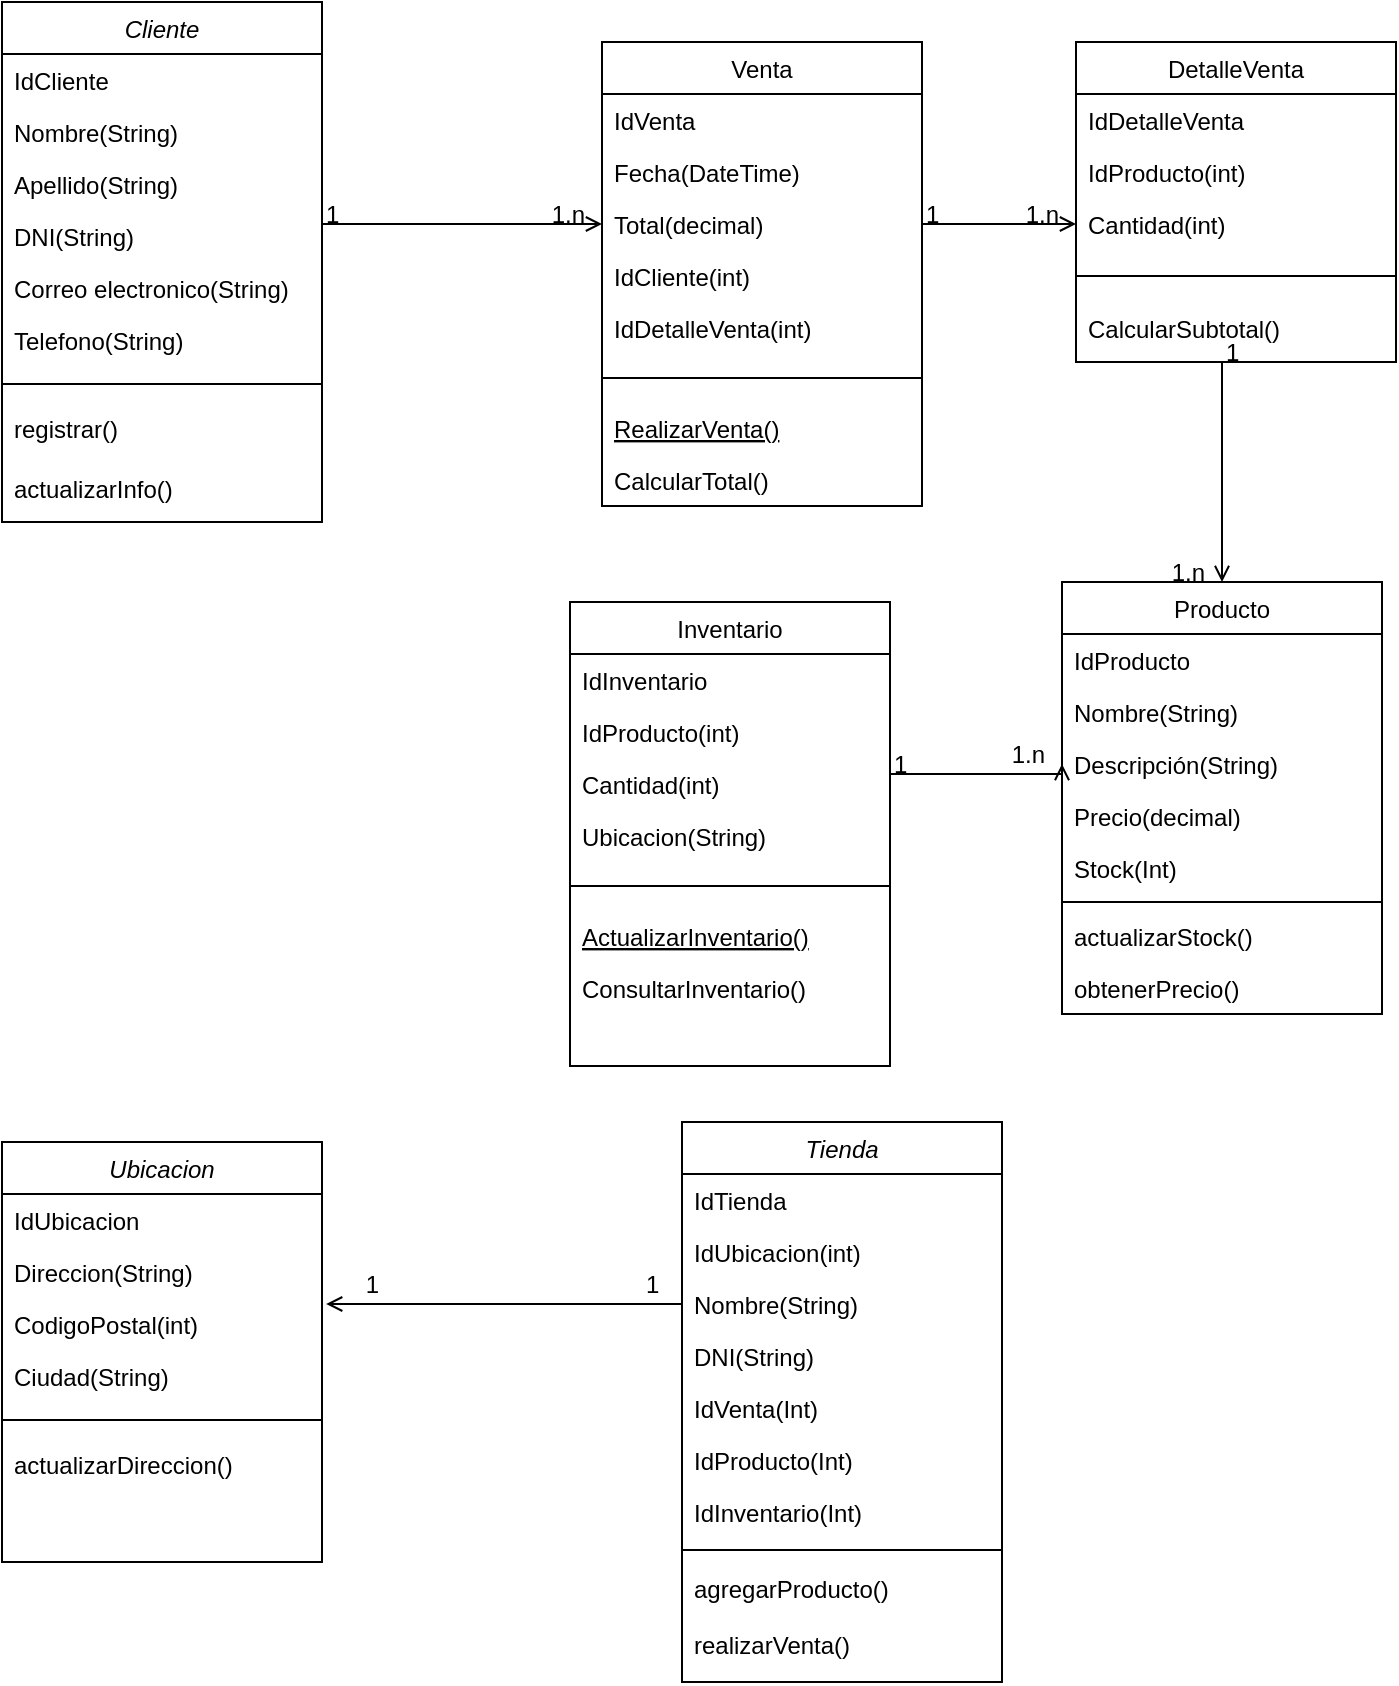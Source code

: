 <mxfile version="24.2.7" type="github">
  <diagram id="C5RBs43oDa-KdzZeNtuy" name="Page-1">
    <mxGraphModel dx="880" dy="382" grid="1" gridSize="10" guides="1" tooltips="1" connect="1" arrows="1" fold="1" page="1" pageScale="1" pageWidth="827" pageHeight="1169" math="0" shadow="0">
      <root>
        <mxCell id="WIyWlLk6GJQsqaUBKTNV-0" />
        <mxCell id="WIyWlLk6GJQsqaUBKTNV-1" parent="WIyWlLk6GJQsqaUBKTNV-0" />
        <mxCell id="zkfFHV4jXpPFQw0GAbJ--0" value="Cliente" style="swimlane;fontStyle=2;align=center;verticalAlign=top;childLayout=stackLayout;horizontal=1;startSize=26;horizontalStack=0;resizeParent=1;resizeLast=0;collapsible=1;marginBottom=0;rounded=0;shadow=0;strokeWidth=1;" parent="WIyWlLk6GJQsqaUBKTNV-1" vertex="1">
          <mxGeometry x="130" y="110" width="160" height="260" as="geometry">
            <mxRectangle x="230" y="140" width="160" height="26" as="alternateBounds" />
          </mxGeometry>
        </mxCell>
        <mxCell id="zkfFHV4jXpPFQw0GAbJ--1" value="IdCliente" style="text;align=left;verticalAlign=top;spacingLeft=4;spacingRight=4;overflow=hidden;rotatable=0;points=[[0,0.5],[1,0.5]];portConstraint=eastwest;" parent="zkfFHV4jXpPFQw0GAbJ--0" vertex="1">
          <mxGeometry y="26" width="160" height="26" as="geometry" />
        </mxCell>
        <mxCell id="zkfFHV4jXpPFQw0GAbJ--2" value="Nombre(String)" style="text;align=left;verticalAlign=top;spacingLeft=4;spacingRight=4;overflow=hidden;rotatable=0;points=[[0,0.5],[1,0.5]];portConstraint=eastwest;rounded=0;shadow=0;html=0;" parent="zkfFHV4jXpPFQw0GAbJ--0" vertex="1">
          <mxGeometry y="52" width="160" height="26" as="geometry" />
        </mxCell>
        <mxCell id="zkfFHV4jXpPFQw0GAbJ--3" value="Apellido(String)" style="text;align=left;verticalAlign=top;spacingLeft=4;spacingRight=4;overflow=hidden;rotatable=0;points=[[0,0.5],[1,0.5]];portConstraint=eastwest;rounded=0;shadow=0;html=0;" parent="zkfFHV4jXpPFQw0GAbJ--0" vertex="1">
          <mxGeometry y="78" width="160" height="26" as="geometry" />
        </mxCell>
        <mxCell id="BEHAMYCZaNhqWxbmzdet-0" value="DNI(String)" style="text;align=left;verticalAlign=top;spacingLeft=4;spacingRight=4;overflow=hidden;rotatable=0;points=[[0,0.5],[1,0.5]];portConstraint=eastwest;rounded=0;shadow=0;html=0;" vertex="1" parent="zkfFHV4jXpPFQw0GAbJ--0">
          <mxGeometry y="104" width="160" height="26" as="geometry" />
        </mxCell>
        <mxCell id="BEHAMYCZaNhqWxbmzdet-1" value="Correo electronico(String)" style="text;align=left;verticalAlign=top;spacingLeft=4;spacingRight=4;overflow=hidden;rotatable=0;points=[[0,0.5],[1,0.5]];portConstraint=eastwest;rounded=0;shadow=0;html=0;" vertex="1" parent="zkfFHV4jXpPFQw0GAbJ--0">
          <mxGeometry y="130" width="160" height="26" as="geometry" />
        </mxCell>
        <mxCell id="BEHAMYCZaNhqWxbmzdet-2" value="Telefono(String)" style="text;align=left;verticalAlign=top;spacingLeft=4;spacingRight=4;overflow=hidden;rotatable=0;points=[[0,0.5],[1,0.5]];portConstraint=eastwest;rounded=0;shadow=0;html=0;" vertex="1" parent="zkfFHV4jXpPFQw0GAbJ--0">
          <mxGeometry y="156" width="160" height="26" as="geometry" />
        </mxCell>
        <mxCell id="zkfFHV4jXpPFQw0GAbJ--4" value="" style="line;html=1;strokeWidth=1;align=left;verticalAlign=middle;spacingTop=-1;spacingLeft=3;spacingRight=3;rotatable=0;labelPosition=right;points=[];portConstraint=eastwest;" parent="zkfFHV4jXpPFQw0GAbJ--0" vertex="1">
          <mxGeometry y="182" width="160" height="18" as="geometry" />
        </mxCell>
        <mxCell id="zkfFHV4jXpPFQw0GAbJ--5" value="registrar()" style="text;align=left;verticalAlign=top;spacingLeft=4;spacingRight=4;overflow=hidden;rotatable=0;points=[[0,0.5],[1,0.5]];portConstraint=eastwest;" parent="zkfFHV4jXpPFQw0GAbJ--0" vertex="1">
          <mxGeometry y="200" width="160" height="30" as="geometry" />
        </mxCell>
        <mxCell id="BEHAMYCZaNhqWxbmzdet-3" value="actualizarInfo()" style="text;align=left;verticalAlign=top;spacingLeft=4;spacingRight=4;overflow=hidden;rotatable=0;points=[[0,0.5],[1,0.5]];portConstraint=eastwest;" vertex="1" parent="zkfFHV4jXpPFQw0GAbJ--0">
          <mxGeometry y="230" width="160" height="30" as="geometry" />
        </mxCell>
        <mxCell id="zkfFHV4jXpPFQw0GAbJ--6" value="Venta" style="swimlane;fontStyle=0;align=center;verticalAlign=top;childLayout=stackLayout;horizontal=1;startSize=26;horizontalStack=0;resizeParent=1;resizeLast=0;collapsible=1;marginBottom=0;rounded=0;shadow=0;strokeWidth=1;" parent="WIyWlLk6GJQsqaUBKTNV-1" vertex="1">
          <mxGeometry x="430" y="130" width="160" height="232" as="geometry">
            <mxRectangle x="130" y="380" width="160" height="26" as="alternateBounds" />
          </mxGeometry>
        </mxCell>
        <mxCell id="zkfFHV4jXpPFQw0GAbJ--7" value="IdVenta" style="text;align=left;verticalAlign=top;spacingLeft=4;spacingRight=4;overflow=hidden;rotatable=0;points=[[0,0.5],[1,0.5]];portConstraint=eastwest;" parent="zkfFHV4jXpPFQw0GAbJ--6" vertex="1">
          <mxGeometry y="26" width="160" height="26" as="geometry" />
        </mxCell>
        <mxCell id="zkfFHV4jXpPFQw0GAbJ--8" value="Fecha(DateTime)" style="text;align=left;verticalAlign=top;spacingLeft=4;spacingRight=4;overflow=hidden;rotatable=0;points=[[0,0.5],[1,0.5]];portConstraint=eastwest;rounded=0;shadow=0;html=0;" parent="zkfFHV4jXpPFQw0GAbJ--6" vertex="1">
          <mxGeometry y="52" width="160" height="26" as="geometry" />
        </mxCell>
        <mxCell id="BEHAMYCZaNhqWxbmzdet-4" value="Total(decimal)" style="text;align=left;verticalAlign=top;spacingLeft=4;spacingRight=4;overflow=hidden;rotatable=0;points=[[0,0.5],[1,0.5]];portConstraint=eastwest;rounded=0;shadow=0;html=0;" vertex="1" parent="zkfFHV4jXpPFQw0GAbJ--6">
          <mxGeometry y="78" width="160" height="26" as="geometry" />
        </mxCell>
        <mxCell id="BEHAMYCZaNhqWxbmzdet-5" value="IdCliente(int)" style="text;align=left;verticalAlign=top;spacingLeft=4;spacingRight=4;overflow=hidden;rotatable=0;points=[[0,0.5],[1,0.5]];portConstraint=eastwest;rounded=0;shadow=0;html=0;" vertex="1" parent="zkfFHV4jXpPFQw0GAbJ--6">
          <mxGeometry y="104" width="160" height="26" as="geometry" />
        </mxCell>
        <mxCell id="BEHAMYCZaNhqWxbmzdet-6" value="IdDetalleVenta(int)" style="text;align=left;verticalAlign=top;spacingLeft=4;spacingRight=4;overflow=hidden;rotatable=0;points=[[0,0.5],[1,0.5]];portConstraint=eastwest;rounded=0;shadow=0;html=0;" vertex="1" parent="zkfFHV4jXpPFQw0GAbJ--6">
          <mxGeometry y="130" width="160" height="26" as="geometry" />
        </mxCell>
        <mxCell id="zkfFHV4jXpPFQw0GAbJ--9" value="" style="line;html=1;strokeWidth=1;align=left;verticalAlign=middle;spacingTop=-1;spacingLeft=3;spacingRight=3;rotatable=0;labelPosition=right;points=[];portConstraint=eastwest;" parent="zkfFHV4jXpPFQw0GAbJ--6" vertex="1">
          <mxGeometry y="156" width="160" height="24" as="geometry" />
        </mxCell>
        <mxCell id="zkfFHV4jXpPFQw0GAbJ--10" value="RealizarVenta()" style="text;align=left;verticalAlign=top;spacingLeft=4;spacingRight=4;overflow=hidden;rotatable=0;points=[[0,0.5],[1,0.5]];portConstraint=eastwest;fontStyle=4" parent="zkfFHV4jXpPFQw0GAbJ--6" vertex="1">
          <mxGeometry y="180" width="160" height="26" as="geometry" />
        </mxCell>
        <mxCell id="zkfFHV4jXpPFQw0GAbJ--11" value="CalcularTotal()" style="text;align=left;verticalAlign=top;spacingLeft=4;spacingRight=4;overflow=hidden;rotatable=0;points=[[0,0.5],[1,0.5]];portConstraint=eastwest;" parent="zkfFHV4jXpPFQw0GAbJ--6" vertex="1">
          <mxGeometry y="206" width="160" height="26" as="geometry" />
        </mxCell>
        <mxCell id="zkfFHV4jXpPFQw0GAbJ--13" value="DetalleVenta" style="swimlane;fontStyle=0;align=center;verticalAlign=top;childLayout=stackLayout;horizontal=1;startSize=26;horizontalStack=0;resizeParent=1;resizeLast=0;collapsible=1;marginBottom=0;rounded=0;shadow=0;strokeWidth=1;" parent="WIyWlLk6GJQsqaUBKTNV-1" vertex="1">
          <mxGeometry x="667" y="130" width="160" height="160" as="geometry">
            <mxRectangle x="340" y="380" width="170" height="26" as="alternateBounds" />
          </mxGeometry>
        </mxCell>
        <mxCell id="zkfFHV4jXpPFQw0GAbJ--14" value="IdDetalleVenta" style="text;align=left;verticalAlign=top;spacingLeft=4;spacingRight=4;overflow=hidden;rotatable=0;points=[[0,0.5],[1,0.5]];portConstraint=eastwest;" parent="zkfFHV4jXpPFQw0GAbJ--13" vertex="1">
          <mxGeometry y="26" width="160" height="26" as="geometry" />
        </mxCell>
        <mxCell id="BEHAMYCZaNhqWxbmzdet-7" value="IdProducto(int)" style="text;align=left;verticalAlign=top;spacingLeft=4;spacingRight=4;overflow=hidden;rotatable=0;points=[[0,0.5],[1,0.5]];portConstraint=eastwest;" vertex="1" parent="zkfFHV4jXpPFQw0GAbJ--13">
          <mxGeometry y="52" width="160" height="26" as="geometry" />
        </mxCell>
        <mxCell id="BEHAMYCZaNhqWxbmzdet-8" value="Cantidad(int)" style="text;align=left;verticalAlign=top;spacingLeft=4;spacingRight=4;overflow=hidden;rotatable=0;points=[[0,0.5],[1,0.5]];portConstraint=eastwest;" vertex="1" parent="zkfFHV4jXpPFQw0GAbJ--13">
          <mxGeometry y="78" width="160" height="26" as="geometry" />
        </mxCell>
        <mxCell id="zkfFHV4jXpPFQw0GAbJ--15" value="" style="line;html=1;strokeWidth=1;align=left;verticalAlign=middle;spacingTop=-1;spacingLeft=3;spacingRight=3;rotatable=0;labelPosition=right;points=[];portConstraint=eastwest;" parent="zkfFHV4jXpPFQw0GAbJ--13" vertex="1">
          <mxGeometry y="104" width="160" height="26" as="geometry" />
        </mxCell>
        <mxCell id="BEHAMYCZaNhqWxbmzdet-9" value="CalcularSubtotal()" style="text;align=left;verticalAlign=top;spacingLeft=4;spacingRight=4;overflow=hidden;rotatable=0;points=[[0,0.5],[1,0.5]];portConstraint=eastwest;" vertex="1" parent="zkfFHV4jXpPFQw0GAbJ--13">
          <mxGeometry y="130" width="160" height="26" as="geometry" />
        </mxCell>
        <mxCell id="zkfFHV4jXpPFQw0GAbJ--26" value="" style="endArrow=open;shadow=0;strokeWidth=1;rounded=0;curved=0;endFill=1;edgeStyle=elbowEdgeStyle;elbow=vertical;entryX=0;entryY=0.5;entryDx=0;entryDy=0;" parent="WIyWlLk6GJQsqaUBKTNV-1" source="zkfFHV4jXpPFQw0GAbJ--0" target="BEHAMYCZaNhqWxbmzdet-4" edge="1">
          <mxGeometry x="0.5" y="41" relative="1" as="geometry">
            <mxPoint x="380" y="192" as="sourcePoint" />
            <mxPoint x="540" y="192" as="targetPoint" />
            <mxPoint x="-40" y="32" as="offset" />
          </mxGeometry>
        </mxCell>
        <mxCell id="zkfFHV4jXpPFQw0GAbJ--27" value="1" style="resizable=0;align=left;verticalAlign=bottom;labelBackgroundColor=none;fontSize=12;" parent="zkfFHV4jXpPFQw0GAbJ--26" connectable="0" vertex="1">
          <mxGeometry x="-1" relative="1" as="geometry">
            <mxPoint y="4" as="offset" />
          </mxGeometry>
        </mxCell>
        <mxCell id="zkfFHV4jXpPFQw0GAbJ--28" value="1.n" style="resizable=0;align=right;verticalAlign=bottom;labelBackgroundColor=none;fontSize=12;" parent="zkfFHV4jXpPFQw0GAbJ--26" connectable="0" vertex="1">
          <mxGeometry x="1" relative="1" as="geometry">
            <mxPoint x="-7" y="4" as="offset" />
          </mxGeometry>
        </mxCell>
        <mxCell id="BEHAMYCZaNhqWxbmzdet-10" value="Inventario" style="swimlane;fontStyle=0;align=center;verticalAlign=top;childLayout=stackLayout;horizontal=1;startSize=26;horizontalStack=0;resizeParent=1;resizeLast=0;collapsible=1;marginBottom=0;rounded=0;shadow=0;strokeWidth=1;" vertex="1" parent="WIyWlLk6GJQsqaUBKTNV-1">
          <mxGeometry x="414" y="410" width="160" height="232" as="geometry">
            <mxRectangle x="130" y="380" width="160" height="26" as="alternateBounds" />
          </mxGeometry>
        </mxCell>
        <mxCell id="BEHAMYCZaNhqWxbmzdet-11" value="IdInventario" style="text;align=left;verticalAlign=top;spacingLeft=4;spacingRight=4;overflow=hidden;rotatable=0;points=[[0,0.5],[1,0.5]];portConstraint=eastwest;" vertex="1" parent="BEHAMYCZaNhqWxbmzdet-10">
          <mxGeometry y="26" width="160" height="26" as="geometry" />
        </mxCell>
        <mxCell id="BEHAMYCZaNhqWxbmzdet-12" value="IdProducto(int)" style="text;align=left;verticalAlign=top;spacingLeft=4;spacingRight=4;overflow=hidden;rotatable=0;points=[[0,0.5],[1,0.5]];portConstraint=eastwest;rounded=0;shadow=0;html=0;" vertex="1" parent="BEHAMYCZaNhqWxbmzdet-10">
          <mxGeometry y="52" width="160" height="26" as="geometry" />
        </mxCell>
        <mxCell id="BEHAMYCZaNhqWxbmzdet-13" value="Cantidad(int)" style="text;align=left;verticalAlign=top;spacingLeft=4;spacingRight=4;overflow=hidden;rotatable=0;points=[[0,0.5],[1,0.5]];portConstraint=eastwest;rounded=0;shadow=0;html=0;" vertex="1" parent="BEHAMYCZaNhqWxbmzdet-10">
          <mxGeometry y="78" width="160" height="26" as="geometry" />
        </mxCell>
        <mxCell id="BEHAMYCZaNhqWxbmzdet-14" value="Ubicacion(String)" style="text;align=left;verticalAlign=top;spacingLeft=4;spacingRight=4;overflow=hidden;rotatable=0;points=[[0,0.5],[1,0.5]];portConstraint=eastwest;rounded=0;shadow=0;html=0;" vertex="1" parent="BEHAMYCZaNhqWxbmzdet-10">
          <mxGeometry y="104" width="160" height="26" as="geometry" />
        </mxCell>
        <mxCell id="BEHAMYCZaNhqWxbmzdet-16" value="" style="line;html=1;strokeWidth=1;align=left;verticalAlign=middle;spacingTop=-1;spacingLeft=3;spacingRight=3;rotatable=0;labelPosition=right;points=[];portConstraint=eastwest;" vertex="1" parent="BEHAMYCZaNhqWxbmzdet-10">
          <mxGeometry y="130" width="160" height="24" as="geometry" />
        </mxCell>
        <mxCell id="BEHAMYCZaNhqWxbmzdet-17" value="ActualizarInventario()" style="text;align=left;verticalAlign=top;spacingLeft=4;spacingRight=4;overflow=hidden;rotatable=0;points=[[0,0.5],[1,0.5]];portConstraint=eastwest;fontStyle=4" vertex="1" parent="BEHAMYCZaNhqWxbmzdet-10">
          <mxGeometry y="154" width="160" height="26" as="geometry" />
        </mxCell>
        <mxCell id="BEHAMYCZaNhqWxbmzdet-18" value="ConsultarInventario()" style="text;align=left;verticalAlign=top;spacingLeft=4;spacingRight=4;overflow=hidden;rotatable=0;points=[[0,0.5],[1,0.5]];portConstraint=eastwest;" vertex="1" parent="BEHAMYCZaNhqWxbmzdet-10">
          <mxGeometry y="180" width="160" height="26" as="geometry" />
        </mxCell>
        <mxCell id="BEHAMYCZaNhqWxbmzdet-25" value="Producto" style="swimlane;fontStyle=0;align=center;verticalAlign=top;childLayout=stackLayout;horizontal=1;startSize=26;horizontalStack=0;resizeParent=1;resizeLast=0;collapsible=1;marginBottom=0;rounded=0;shadow=0;strokeWidth=1;" vertex="1" parent="WIyWlLk6GJQsqaUBKTNV-1">
          <mxGeometry x="660" y="400" width="160" height="216" as="geometry">
            <mxRectangle x="550" y="140" width="160" height="26" as="alternateBounds" />
          </mxGeometry>
        </mxCell>
        <mxCell id="BEHAMYCZaNhqWxbmzdet-26" value="IdProducto" style="text;align=left;verticalAlign=top;spacingLeft=4;spacingRight=4;overflow=hidden;rotatable=0;points=[[0,0.5],[1,0.5]];portConstraint=eastwest;" vertex="1" parent="BEHAMYCZaNhqWxbmzdet-25">
          <mxGeometry y="26" width="160" height="26" as="geometry" />
        </mxCell>
        <mxCell id="BEHAMYCZaNhqWxbmzdet-27" value="Nombre(String)" style="text;align=left;verticalAlign=top;spacingLeft=4;spacingRight=4;overflow=hidden;rotatable=0;points=[[0,0.5],[1,0.5]];portConstraint=eastwest;rounded=0;shadow=0;html=0;" vertex="1" parent="BEHAMYCZaNhqWxbmzdet-25">
          <mxGeometry y="52" width="160" height="26" as="geometry" />
        </mxCell>
        <mxCell id="BEHAMYCZaNhqWxbmzdet-28" value="Descripción(String)" style="text;align=left;verticalAlign=top;spacingLeft=4;spacingRight=4;overflow=hidden;rotatable=0;points=[[0,0.5],[1,0.5]];portConstraint=eastwest;rounded=0;shadow=0;html=0;" vertex="1" parent="BEHAMYCZaNhqWxbmzdet-25">
          <mxGeometry y="78" width="160" height="26" as="geometry" />
        </mxCell>
        <mxCell id="BEHAMYCZaNhqWxbmzdet-29" value="Precio(decimal)" style="text;align=left;verticalAlign=top;spacingLeft=4;spacingRight=4;overflow=hidden;rotatable=0;points=[[0,0.5],[1,0.5]];portConstraint=eastwest;rounded=0;shadow=0;html=0;" vertex="1" parent="BEHAMYCZaNhqWxbmzdet-25">
          <mxGeometry y="104" width="160" height="26" as="geometry" />
        </mxCell>
        <mxCell id="BEHAMYCZaNhqWxbmzdet-30" value="Stock(Int)" style="text;align=left;verticalAlign=top;spacingLeft=4;spacingRight=4;overflow=hidden;rotatable=0;points=[[0,0.5],[1,0.5]];portConstraint=eastwest;rounded=0;shadow=0;html=0;" vertex="1" parent="BEHAMYCZaNhqWxbmzdet-25">
          <mxGeometry y="130" width="160" height="26" as="geometry" />
        </mxCell>
        <mxCell id="BEHAMYCZaNhqWxbmzdet-31" value="" style="line;html=1;strokeWidth=1;align=left;verticalAlign=middle;spacingTop=-1;spacingLeft=3;spacingRight=3;rotatable=0;labelPosition=right;points=[];portConstraint=eastwest;" vertex="1" parent="BEHAMYCZaNhqWxbmzdet-25">
          <mxGeometry y="156" width="160" height="8" as="geometry" />
        </mxCell>
        <mxCell id="BEHAMYCZaNhqWxbmzdet-32" value="actualizarStock()" style="text;align=left;verticalAlign=top;spacingLeft=4;spacingRight=4;overflow=hidden;rotatable=0;points=[[0,0.5],[1,0.5]];portConstraint=eastwest;" vertex="1" parent="BEHAMYCZaNhqWxbmzdet-25">
          <mxGeometry y="164" width="160" height="26" as="geometry" />
        </mxCell>
        <mxCell id="BEHAMYCZaNhqWxbmzdet-33" value="obtenerPrecio()" style="text;align=left;verticalAlign=top;spacingLeft=4;spacingRight=4;overflow=hidden;rotatable=0;points=[[0,0.5],[1,0.5]];portConstraint=eastwest;" vertex="1" parent="BEHAMYCZaNhqWxbmzdet-25">
          <mxGeometry y="190" width="160" height="26" as="geometry" />
        </mxCell>
        <mxCell id="BEHAMYCZaNhqWxbmzdet-34" value="" style="endArrow=open;shadow=0;strokeWidth=1;rounded=0;curved=0;endFill=1;edgeStyle=elbowEdgeStyle;elbow=vertical;entryX=0;entryY=0.5;entryDx=0;entryDy=0;exitX=1;exitY=0.5;exitDx=0;exitDy=0;" edge="1" parent="WIyWlLk6GJQsqaUBKTNV-1" source="BEHAMYCZaNhqWxbmzdet-4" target="BEHAMYCZaNhqWxbmzdet-8">
          <mxGeometry x="0.5" y="41" relative="1" as="geometry">
            <mxPoint x="610" y="330" as="sourcePoint" />
            <mxPoint x="750" y="330" as="targetPoint" />
            <mxPoint x="-40" y="32" as="offset" />
          </mxGeometry>
        </mxCell>
        <mxCell id="BEHAMYCZaNhqWxbmzdet-35" value="1" style="resizable=0;align=left;verticalAlign=bottom;labelBackgroundColor=none;fontSize=12;" connectable="0" vertex="1" parent="BEHAMYCZaNhqWxbmzdet-34">
          <mxGeometry x="-1" relative="1" as="geometry">
            <mxPoint y="4" as="offset" />
          </mxGeometry>
        </mxCell>
        <mxCell id="BEHAMYCZaNhqWxbmzdet-36" value="1.n" style="resizable=0;align=right;verticalAlign=bottom;labelBackgroundColor=none;fontSize=12;" connectable="0" vertex="1" parent="BEHAMYCZaNhqWxbmzdet-34">
          <mxGeometry x="1" relative="1" as="geometry">
            <mxPoint x="-7" y="4" as="offset" />
          </mxGeometry>
        </mxCell>
        <mxCell id="BEHAMYCZaNhqWxbmzdet-37" value="" style="endArrow=open;shadow=0;strokeWidth=1;rounded=0;curved=0;endFill=1;edgeStyle=elbowEdgeStyle;elbow=vertical;entryX=0.5;entryY=0;entryDx=0;entryDy=0;" edge="1" parent="WIyWlLk6GJQsqaUBKTNV-1" target="BEHAMYCZaNhqWxbmzdet-25">
          <mxGeometry x="0.5" y="41" relative="1" as="geometry">
            <mxPoint x="740" y="290" as="sourcePoint" />
            <mxPoint x="677" y="231" as="targetPoint" />
            <mxPoint x="-40" y="32" as="offset" />
          </mxGeometry>
        </mxCell>
        <mxCell id="BEHAMYCZaNhqWxbmzdet-38" value="1" style="resizable=0;align=left;verticalAlign=bottom;labelBackgroundColor=none;fontSize=12;" connectable="0" vertex="1" parent="BEHAMYCZaNhqWxbmzdet-37">
          <mxGeometry x="-1" relative="1" as="geometry">
            <mxPoint y="4" as="offset" />
          </mxGeometry>
        </mxCell>
        <mxCell id="BEHAMYCZaNhqWxbmzdet-39" value="1.n" style="resizable=0;align=right;verticalAlign=bottom;labelBackgroundColor=none;fontSize=12;" connectable="0" vertex="1" parent="BEHAMYCZaNhqWxbmzdet-37">
          <mxGeometry x="1" relative="1" as="geometry">
            <mxPoint x="-7" y="4" as="offset" />
          </mxGeometry>
        </mxCell>
        <mxCell id="BEHAMYCZaNhqWxbmzdet-40" value="" style="endArrow=open;shadow=0;strokeWidth=1;rounded=0;curved=0;endFill=1;edgeStyle=elbowEdgeStyle;elbow=vertical;entryX=0;entryY=0.5;entryDx=0;entryDy=0;exitX=1;exitY=0.5;exitDx=0;exitDy=0;" edge="1" parent="WIyWlLk6GJQsqaUBKTNV-1" source="BEHAMYCZaNhqWxbmzdet-13" target="BEHAMYCZaNhqWxbmzdet-28">
          <mxGeometry x="0.5" y="41" relative="1" as="geometry">
            <mxPoint x="510" y="450" as="sourcePoint" />
            <mxPoint x="510" y="560" as="targetPoint" />
            <mxPoint x="-40" y="32" as="offset" />
          </mxGeometry>
        </mxCell>
        <mxCell id="BEHAMYCZaNhqWxbmzdet-41" value="1" style="resizable=0;align=left;verticalAlign=bottom;labelBackgroundColor=none;fontSize=12;" connectable="0" vertex="1" parent="BEHAMYCZaNhqWxbmzdet-40">
          <mxGeometry x="-1" relative="1" as="geometry">
            <mxPoint y="-1" as="offset" />
          </mxGeometry>
        </mxCell>
        <mxCell id="BEHAMYCZaNhqWxbmzdet-42" value="1.n" style="resizable=0;align=right;verticalAlign=bottom;labelBackgroundColor=none;fontSize=12;" connectable="0" vertex="1" parent="BEHAMYCZaNhqWxbmzdet-40">
          <mxGeometry x="1" relative="1" as="geometry">
            <mxPoint x="-7" y="4" as="offset" />
          </mxGeometry>
        </mxCell>
        <mxCell id="BEHAMYCZaNhqWxbmzdet-43" value="Tienda" style="swimlane;fontStyle=2;align=center;verticalAlign=top;childLayout=stackLayout;horizontal=1;startSize=26;horizontalStack=0;resizeParent=1;resizeLast=0;collapsible=1;marginBottom=0;rounded=0;shadow=0;strokeWidth=1;" vertex="1" parent="WIyWlLk6GJQsqaUBKTNV-1">
          <mxGeometry x="470" y="670" width="160" height="280" as="geometry">
            <mxRectangle x="230" y="140" width="160" height="26" as="alternateBounds" />
          </mxGeometry>
        </mxCell>
        <mxCell id="BEHAMYCZaNhqWxbmzdet-44" value="IdTienda" style="text;align=left;verticalAlign=top;spacingLeft=4;spacingRight=4;overflow=hidden;rotatable=0;points=[[0,0.5],[1,0.5]];portConstraint=eastwest;" vertex="1" parent="BEHAMYCZaNhqWxbmzdet-43">
          <mxGeometry y="26" width="160" height="26" as="geometry" />
        </mxCell>
        <mxCell id="BEHAMYCZaNhqWxbmzdet-45" value="IdUbicacion(int)" style="text;align=left;verticalAlign=top;spacingLeft=4;spacingRight=4;overflow=hidden;rotatable=0;points=[[0,0.5],[1,0.5]];portConstraint=eastwest;rounded=0;shadow=0;html=0;" vertex="1" parent="BEHAMYCZaNhqWxbmzdet-43">
          <mxGeometry y="52" width="160" height="26" as="geometry" />
        </mxCell>
        <mxCell id="BEHAMYCZaNhqWxbmzdet-46" value="Nombre(String)" style="text;align=left;verticalAlign=top;spacingLeft=4;spacingRight=4;overflow=hidden;rotatable=0;points=[[0,0.5],[1,0.5]];portConstraint=eastwest;rounded=0;shadow=0;html=0;" vertex="1" parent="BEHAMYCZaNhqWxbmzdet-43">
          <mxGeometry y="78" width="160" height="26" as="geometry" />
        </mxCell>
        <mxCell id="BEHAMYCZaNhqWxbmzdet-47" value="DNI(String)" style="text;align=left;verticalAlign=top;spacingLeft=4;spacingRight=4;overflow=hidden;rotatable=0;points=[[0,0.5],[1,0.5]];portConstraint=eastwest;rounded=0;shadow=0;html=0;" vertex="1" parent="BEHAMYCZaNhqWxbmzdet-43">
          <mxGeometry y="104" width="160" height="26" as="geometry" />
        </mxCell>
        <mxCell id="BEHAMYCZaNhqWxbmzdet-66" value="IdVenta(Int)" style="text;align=left;verticalAlign=top;spacingLeft=4;spacingRight=4;overflow=hidden;rotatable=0;points=[[0,0.5],[1,0.5]];portConstraint=eastwest;rounded=0;shadow=0;html=0;" vertex="1" parent="BEHAMYCZaNhqWxbmzdet-43">
          <mxGeometry y="130" width="160" height="26" as="geometry" />
        </mxCell>
        <mxCell id="BEHAMYCZaNhqWxbmzdet-67" value="IdProducto(Int)" style="text;align=left;verticalAlign=top;spacingLeft=4;spacingRight=4;overflow=hidden;rotatable=0;points=[[0,0.5],[1,0.5]];portConstraint=eastwest;rounded=0;shadow=0;html=0;" vertex="1" parent="BEHAMYCZaNhqWxbmzdet-43">
          <mxGeometry y="156" width="160" height="26" as="geometry" />
        </mxCell>
        <mxCell id="BEHAMYCZaNhqWxbmzdet-68" value="IdInventario(Int)" style="text;align=left;verticalAlign=top;spacingLeft=4;spacingRight=4;overflow=hidden;rotatable=0;points=[[0,0.5],[1,0.5]];portConstraint=eastwest;rounded=0;shadow=0;html=0;" vertex="1" parent="BEHAMYCZaNhqWxbmzdet-43">
          <mxGeometry y="182" width="160" height="26" as="geometry" />
        </mxCell>
        <mxCell id="BEHAMYCZaNhqWxbmzdet-50" value="" style="line;html=1;strokeWidth=1;align=left;verticalAlign=middle;spacingTop=-1;spacingLeft=3;spacingRight=3;rotatable=0;labelPosition=right;points=[];portConstraint=eastwest;" vertex="1" parent="BEHAMYCZaNhqWxbmzdet-43">
          <mxGeometry y="208" width="160" height="12" as="geometry" />
        </mxCell>
        <mxCell id="BEHAMYCZaNhqWxbmzdet-51" value="agregarProducto()" style="text;align=left;verticalAlign=top;spacingLeft=4;spacingRight=4;overflow=hidden;rotatable=0;points=[[0,0.5],[1,0.5]];portConstraint=eastwest;" vertex="1" parent="BEHAMYCZaNhqWxbmzdet-43">
          <mxGeometry y="220" width="160" height="28" as="geometry" />
        </mxCell>
        <mxCell id="BEHAMYCZaNhqWxbmzdet-52" value="realizarVenta()" style="text;align=left;verticalAlign=top;spacingLeft=4;spacingRight=4;overflow=hidden;rotatable=0;points=[[0,0.5],[1,0.5]];portConstraint=eastwest;" vertex="1" parent="BEHAMYCZaNhqWxbmzdet-43">
          <mxGeometry y="248" width="160" height="30" as="geometry" />
        </mxCell>
        <mxCell id="BEHAMYCZaNhqWxbmzdet-54" value="Ubicacion" style="swimlane;fontStyle=2;align=center;verticalAlign=top;childLayout=stackLayout;horizontal=1;startSize=26;horizontalStack=0;resizeParent=1;resizeLast=0;collapsible=1;marginBottom=0;rounded=0;shadow=0;strokeWidth=1;" vertex="1" parent="WIyWlLk6GJQsqaUBKTNV-1">
          <mxGeometry x="130" y="680" width="160" height="210" as="geometry">
            <mxRectangle x="230" y="140" width="160" height="26" as="alternateBounds" />
          </mxGeometry>
        </mxCell>
        <mxCell id="BEHAMYCZaNhqWxbmzdet-55" value="IdUbicacion" style="text;align=left;verticalAlign=top;spacingLeft=4;spacingRight=4;overflow=hidden;rotatable=0;points=[[0,0.5],[1,0.5]];portConstraint=eastwest;" vertex="1" parent="BEHAMYCZaNhqWxbmzdet-54">
          <mxGeometry y="26" width="160" height="26" as="geometry" />
        </mxCell>
        <mxCell id="BEHAMYCZaNhqWxbmzdet-56" value="Direccion(String)" style="text;align=left;verticalAlign=top;spacingLeft=4;spacingRight=4;overflow=hidden;rotatable=0;points=[[0,0.5],[1,0.5]];portConstraint=eastwest;rounded=0;shadow=0;html=0;" vertex="1" parent="BEHAMYCZaNhqWxbmzdet-54">
          <mxGeometry y="52" width="160" height="26" as="geometry" />
        </mxCell>
        <mxCell id="BEHAMYCZaNhqWxbmzdet-57" value="CodigoPostal(int)" style="text;align=left;verticalAlign=top;spacingLeft=4;spacingRight=4;overflow=hidden;rotatable=0;points=[[0,0.5],[1,0.5]];portConstraint=eastwest;rounded=0;shadow=0;html=0;" vertex="1" parent="BEHAMYCZaNhqWxbmzdet-54">
          <mxGeometry y="78" width="160" height="26" as="geometry" />
        </mxCell>
        <mxCell id="BEHAMYCZaNhqWxbmzdet-58" value="Ciudad(String)" style="text;align=left;verticalAlign=top;spacingLeft=4;spacingRight=4;overflow=hidden;rotatable=0;points=[[0,0.5],[1,0.5]];portConstraint=eastwest;rounded=0;shadow=0;html=0;" vertex="1" parent="BEHAMYCZaNhqWxbmzdet-54">
          <mxGeometry y="104" width="160" height="26" as="geometry" />
        </mxCell>
        <mxCell id="BEHAMYCZaNhqWxbmzdet-59" value="" style="line;html=1;strokeWidth=1;align=left;verticalAlign=middle;spacingTop=-1;spacingLeft=3;spacingRight=3;rotatable=0;labelPosition=right;points=[];portConstraint=eastwest;" vertex="1" parent="BEHAMYCZaNhqWxbmzdet-54">
          <mxGeometry y="130" width="160" height="18" as="geometry" />
        </mxCell>
        <mxCell id="BEHAMYCZaNhqWxbmzdet-60" value="actualizarDireccion()" style="text;align=left;verticalAlign=top;spacingLeft=4;spacingRight=4;overflow=hidden;rotatable=0;points=[[0,0.5],[1,0.5]];portConstraint=eastwest;" vertex="1" parent="BEHAMYCZaNhqWxbmzdet-54">
          <mxGeometry y="148" width="160" height="30" as="geometry" />
        </mxCell>
        <mxCell id="BEHAMYCZaNhqWxbmzdet-62" value="" style="resizable=0;align=left;verticalAlign=bottom;labelBackgroundColor=none;fontSize=12;" connectable="0" vertex="1" parent="WIyWlLk6GJQsqaUBKTNV-1">
          <mxGeometry x="290" y="795" as="geometry" />
        </mxCell>
        <mxCell id="BEHAMYCZaNhqWxbmzdet-63" value="" style="endArrow=open;shadow=0;strokeWidth=1;rounded=0;curved=0;endFill=1;edgeStyle=elbowEdgeStyle;elbow=vertical;entryX=1.013;entryY=0.115;entryDx=0;entryDy=0;entryPerimeter=0;" edge="1" parent="WIyWlLk6GJQsqaUBKTNV-1" target="BEHAMYCZaNhqWxbmzdet-57">
          <mxGeometry x="0.5" y="41" relative="1" as="geometry">
            <mxPoint x="470" y="761" as="sourcePoint" />
            <mxPoint x="396" y="600" as="targetPoint" />
            <mxPoint x="-40" y="32" as="offset" />
            <Array as="points">
              <mxPoint x="520" y="761" />
            </Array>
          </mxGeometry>
        </mxCell>
        <mxCell id="BEHAMYCZaNhqWxbmzdet-64" value="1" style="resizable=0;align=left;verticalAlign=bottom;labelBackgroundColor=none;fontSize=12;" connectable="0" vertex="1" parent="BEHAMYCZaNhqWxbmzdet-63">
          <mxGeometry x="-1" relative="1" as="geometry">
            <mxPoint x="-20" y="-1" as="offset" />
          </mxGeometry>
        </mxCell>
        <mxCell id="BEHAMYCZaNhqWxbmzdet-65" value="1" style="resizable=0;align=right;verticalAlign=bottom;labelBackgroundColor=none;fontSize=12;" connectable="0" vertex="1" parent="BEHAMYCZaNhqWxbmzdet-63">
          <mxGeometry x="1" relative="1" as="geometry">
            <mxPoint x="28" y="-1" as="offset" />
          </mxGeometry>
        </mxCell>
      </root>
    </mxGraphModel>
  </diagram>
</mxfile>
